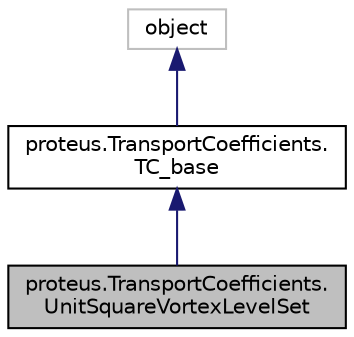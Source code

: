 digraph "proteus.TransportCoefficients.UnitSquareVortexLevelSet"
{
 // LATEX_PDF_SIZE
  edge [fontname="Helvetica",fontsize="10",labelfontname="Helvetica",labelfontsize="10"];
  node [fontname="Helvetica",fontsize="10",shape=record];
  Node1 [label="proteus.TransportCoefficients.\lUnitSquareVortexLevelSet",height=0.2,width=0.4,color="black", fillcolor="grey75", style="filled", fontcolor="black",tooltip=" "];
  Node2 -> Node1 [dir="back",color="midnightblue",fontsize="10",style="solid",fontname="Helvetica"];
  Node2 [label="proteus.TransportCoefficients.\lTC_base",height=0.2,width=0.4,color="black", fillcolor="white", style="filled",URL="$d1/d7a/classproteus_1_1TransportCoefficients_1_1TC__base.html",tooltip="Base class for transport coefficients classes."];
  Node3 -> Node2 [dir="back",color="midnightblue",fontsize="10",style="solid",fontname="Helvetica"];
  Node3 [label="object",height=0.2,width=0.4,color="grey75", fillcolor="white", style="filled",tooltip=" "];
}
